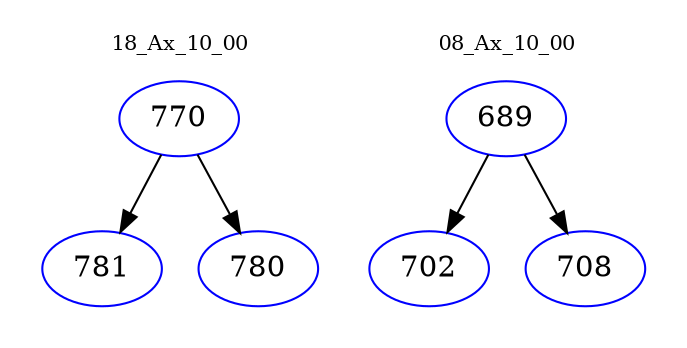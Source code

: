 digraph{
subgraph cluster_0 {
color = white
label = "18_Ax_10_00";
fontsize=10;
T0_770 [label="770", color="blue"]
T0_770 -> T0_781 [color="black"]
T0_781 [label="781", color="blue"]
T0_770 -> T0_780 [color="black"]
T0_780 [label="780", color="blue"]
}
subgraph cluster_1 {
color = white
label = "08_Ax_10_00";
fontsize=10;
T1_689 [label="689", color="blue"]
T1_689 -> T1_702 [color="black"]
T1_702 [label="702", color="blue"]
T1_689 -> T1_708 [color="black"]
T1_708 [label="708", color="blue"]
}
}
